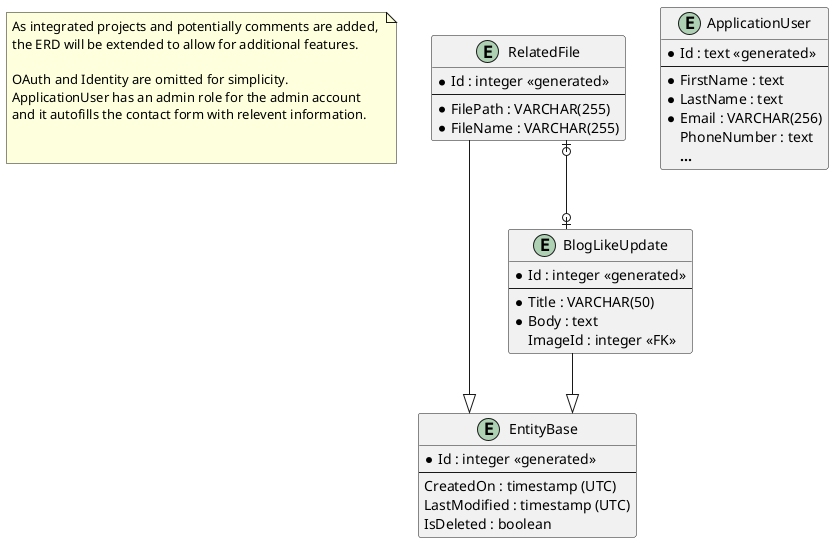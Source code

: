 @startuml Backend__ERD

note as n01 
    As integrated projects and potentially comments are added, 
    the ERD will be extended to allow for additional features.

    OAuth and Identity are omitted for simplicity.
    ApplicationUser has an admin role for the admin account 
    and it autofills the contact form with relevent information.

    
end note

/'
    ----- CONFIGURATION -----
'/

' Uses right angles instead of using direct lines for the relationships
skinparam linetype ortho

/'
    ----- ENTITIES -----
'/

' EntityBase is inherited by non-Identity, non-OAuth classes or their ancestors. Timestamp UTC is handled by .NET EF Core
entity "EntityBase" as e00 {
    * Id : integer <<generated>>
    --
    CreatedOn : timestamp (UTC)
    LastModified : timestamp (UTC)
    IsDeleted : boolean
}

' IdentityUser subclass that also links to all OAuth type services which are not shown for simplicity
entity "ApplicationUser" as e01 {
    * Id : text <<generated>>
    --
    * FirstName : text 
    * LastName : text
    * Email : VARCHAR(256)
    PhoneNumber : text
    **...**
}

' RelatedFile connects the filesystem to the database
entity "RelatedFile" as e02 {
    * Id : integer <<generated>>
    --
    * FilePath : VARCHAR(255)
    * FileName : VARCHAR(255)
}

' BlogLikeUpdate represents the short update posts made by me on the "Updates" page
entity "BlogLikeUpdate" as e03 {
    * Id : integer <<generated>>
    --
    * Title : VARCHAR(50)
    * Body : text 
    ImageId : integer <<FK>>
} 

/'
    ----- RELATIONSHIPS -----
'/

e02 --|> e00
e03 --|> e00 

e02 |o--o| e03




@enduml